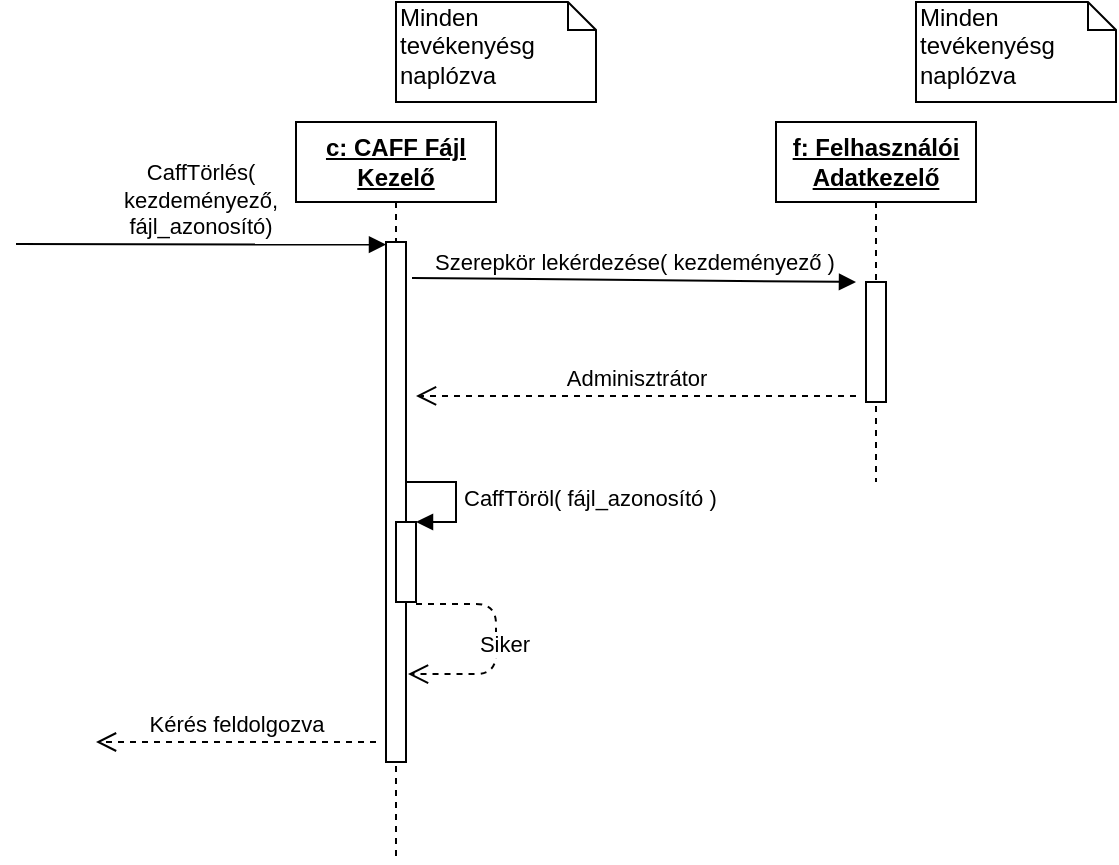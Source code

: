<mxfile version="13.8.0" type="google"><diagram id="aZ4ASEEj4oPcHKY8g7m_" name="Page-1"><mxGraphModel dx="1422" dy="834" grid="1" gridSize="10" guides="1" tooltips="1" connect="1" arrows="1" fold="1" page="1" pageScale="1" pageWidth="827" pageHeight="1169" math="0" shadow="0"><root><mxCell id="0"/><mxCell id="1" parent="0"/><mxCell id="wyZaheLTL8pxxrvmlAxY-3" value="&lt;b&gt;&lt;u&gt;c: CAFF Fájl Kezelő&lt;/u&gt;&lt;/b&gt;" style="shape=umlLifeline;perimeter=lifelinePerimeter;whiteSpace=wrap;html=1;container=1;collapsible=0;recursiveResize=0;outlineConnect=0;" parent="1" vertex="1"><mxGeometry x="250" y="160" width="100" height="370" as="geometry"/></mxCell><mxCell id="wyZaheLTL8pxxrvmlAxY-4" value="" style="html=1;points=[];perimeter=orthogonalPerimeter;" parent="wyZaheLTL8pxxrvmlAxY-3" vertex="1"><mxGeometry x="45" y="60" width="10" height="260" as="geometry"/></mxCell><mxCell id="wyZaheLTL8pxxrvmlAxY-5" value="CaffTörlés(&lt;br&gt;kezdeményező,&lt;br&gt;fájl_azonosító)" style="html=1;verticalAlign=bottom;endArrow=block;entryX=0;entryY=0.005;entryDx=0;entryDy=0;entryPerimeter=0;" parent="1" target="wyZaheLTL8pxxrvmlAxY-4" edge="1"><mxGeometry width="80" relative="1" as="geometry"><mxPoint x="110" y="221" as="sourcePoint"/><mxPoint x="279.5" y="230" as="targetPoint"/></mxGeometry></mxCell><mxCell id="C5qgoS2UwsXb4MIN9jB9-1" value="Minden tevékenyésg naplózva" style="shape=note;whiteSpace=wrap;html=1;size=14;verticalAlign=top;align=left;spacingTop=-6;" parent="1" vertex="1"><mxGeometry x="300" y="100" width="100" height="50" as="geometry"/></mxCell><mxCell id="C5qgoS2UwsXb4MIN9jB9-2" value="&lt;b&gt;&lt;u&gt;f: Felhasználói Adatkezelő&lt;/u&gt;&lt;/b&gt;" style="shape=umlLifeline;perimeter=lifelinePerimeter;whiteSpace=wrap;html=1;container=1;collapsible=0;recursiveResize=0;outlineConnect=0;" parent="1" vertex="1"><mxGeometry x="490" y="160" width="100" height="180" as="geometry"/></mxCell><mxCell id="C5qgoS2UwsXb4MIN9jB9-13" value="" style="html=1;points=[];perimeter=orthogonalPerimeter;" parent="C5qgoS2UwsXb4MIN9jB9-2" vertex="1"><mxGeometry x="45" y="80" width="10" height="60" as="geometry"/></mxCell><mxCell id="C5qgoS2UwsXb4MIN9jB9-6" value="Minden tevékenyésg naplózva" style="shape=note;whiteSpace=wrap;html=1;size=14;verticalAlign=top;align=left;spacingTop=-6;" parent="1" vertex="1"><mxGeometry x="560" y="100" width="100" height="50" as="geometry"/></mxCell><mxCell id="C5qgoS2UwsXb4MIN9jB9-14" value="Szerepkör lekérdezése( kezdeményező )" style="html=1;verticalAlign=bottom;endArrow=block;exitX=1.3;exitY=0.069;exitDx=0;exitDy=0;exitPerimeter=0;" parent="1" source="wyZaheLTL8pxxrvmlAxY-4" edge="1"><mxGeometry relative="1" as="geometry"><mxPoint x="450" y="350" as="sourcePoint"/><mxPoint x="530" y="240" as="targetPoint"/></mxGeometry></mxCell><mxCell id="C5qgoS2UwsXb4MIN9jB9-15" value="Adminisztrátor" style="html=1;verticalAlign=bottom;endArrow=open;dashed=1;endSize=8;entryX=1.5;entryY=0.296;entryDx=0;entryDy=0;entryPerimeter=0;" parent="1" target="wyZaheLTL8pxxrvmlAxY-4" edge="1"><mxGeometry relative="1" as="geometry"><mxPoint x="450" y="407" as="targetPoint"/><mxPoint x="530" y="297" as="sourcePoint"/></mxGeometry></mxCell><mxCell id="C5qgoS2UwsXb4MIN9jB9-18" value="" style="html=1;points=[];perimeter=orthogonalPerimeter;" parent="1" vertex="1"><mxGeometry x="300" y="360" width="10" height="40" as="geometry"/></mxCell><mxCell id="C5qgoS2UwsXb4MIN9jB9-19" value="CaffTöröl( fájl_azonosító )" style="edgeStyle=orthogonalEdgeStyle;html=1;align=left;spacingLeft=2;endArrow=block;rounded=0;entryX=1;entryY=0;" parent="1" target="C5qgoS2UwsXb4MIN9jB9-18" edge="1"><mxGeometry relative="1" as="geometry"><mxPoint x="305" y="340" as="sourcePoint"/><Array as="points"><mxPoint x="330" y="340"/></Array></mxGeometry></mxCell><mxCell id="C5qgoS2UwsXb4MIN9jB9-20" value="Siker" style="html=1;verticalAlign=bottom;endArrow=open;dashed=1;endSize=8;exitX=1;exitY=1.025;exitDx=0;exitDy=0;exitPerimeter=0;entryX=1.1;entryY=0.491;entryDx=0;entryDy=0;entryPerimeter=0;" parent="1" edge="1"><mxGeometry x="0.36" y="-12" relative="1" as="geometry"><mxPoint x="310" y="401" as="sourcePoint"/><mxPoint x="306" y="436.04" as="targetPoint"/><Array as="points"><mxPoint x="350" y="401"/><mxPoint x="350" y="436"/></Array><mxPoint x="10" y="6" as="offset"/></mxGeometry></mxCell><mxCell id="C5qgoS2UwsXb4MIN9jB9-21" value="Kérés feldolgozva" style="html=1;verticalAlign=bottom;endArrow=open;dashed=1;endSize=8;" parent="1" edge="1"><mxGeometry relative="1" as="geometry"><mxPoint x="290" y="470" as="sourcePoint"/><mxPoint x="150" y="470" as="targetPoint"/></mxGeometry></mxCell></root></mxGraphModel></diagram></mxfile>